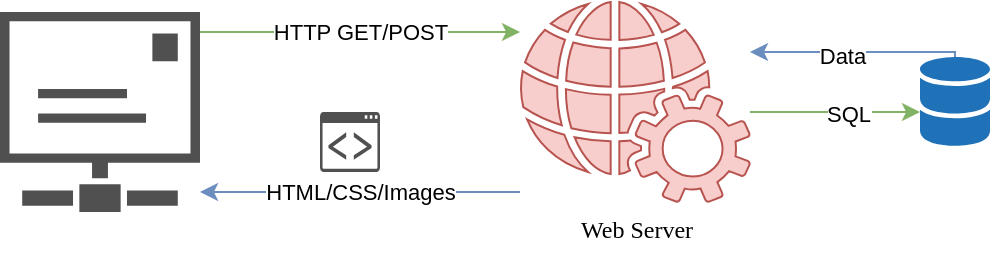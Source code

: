 <mxfile version="24.7.16">
  <diagram name="Page-1" id="UvPdA-vNQ6Osh4VBpfWX">
    <mxGraphModel dx="819" dy="441" grid="1" gridSize="10" guides="1" tooltips="1" connect="1" arrows="1" fold="1" page="1" pageScale="1" pageWidth="850" pageHeight="1100" math="0" shadow="0">
      <root>
        <mxCell id="0" />
        <mxCell id="1" parent="0" />
        <mxCell id="ycfRCCqxJ0xfriM3vxMm-16" value="HTTP GET/POST" style="edgeStyle=orthogonalEdgeStyle;rounded=0;orthogonalLoop=1;jettySize=auto;html=1;fillColor=#d5e8d4;strokeColor=#82b366;" edge="1" parent="1" source="ycfRCCqxJ0xfriM3vxMm-15" target="ycfRCCqxJ0xfriM3vxMm-18">
          <mxGeometry relative="1" as="geometry">
            <mxPoint x="360" y="20" as="targetPoint" />
            <Array as="points">
              <mxPoint x="260" y="20" />
              <mxPoint x="260" y="20" />
            </Array>
          </mxGeometry>
        </mxCell>
        <mxCell id="ycfRCCqxJ0xfriM3vxMm-15" value="" style="sketch=0;pointerEvents=1;shadow=0;dashed=0;html=1;strokeColor=none;fillColor=#505050;labelPosition=center;verticalLabelPosition=bottom;verticalAlign=top;outlineConnect=0;align=center;shape=mxgraph.office.communications.smtp_connector;" vertex="1" parent="1">
          <mxGeometry x="30" y="10" width="100" height="100" as="geometry" />
        </mxCell>
        <mxCell id="ycfRCCqxJ0xfriM3vxMm-17" value="" style="sketch=0;pointerEvents=1;shadow=0;dashed=0;html=1;strokeColor=none;fillColor=#505050;labelPosition=center;verticalLabelPosition=bottom;verticalAlign=top;outlineConnect=0;align=center;shape=mxgraph.office.communications.ucwa_application;" vertex="1" parent="1">
          <mxGeometry x="190" y="60" width="30" height="30" as="geometry" />
        </mxCell>
        <mxCell id="ycfRCCqxJ0xfriM3vxMm-19" value="HTML/CSS/Images" style="edgeStyle=orthogonalEdgeStyle;rounded=0;orthogonalLoop=1;jettySize=auto;html=1;fillColor=#dae8fc;strokeColor=#6c8ebf;" edge="1" parent="1" source="ycfRCCqxJ0xfriM3vxMm-18">
          <mxGeometry relative="1" as="geometry">
            <mxPoint x="395" y="100" as="sourcePoint" />
            <mxPoint x="130" y="100" as="targetPoint" />
            <Array as="points">
              <mxPoint x="330" y="100" />
              <mxPoint x="330" y="100" />
            </Array>
          </mxGeometry>
        </mxCell>
        <mxCell id="ycfRCCqxJ0xfriM3vxMm-27" style="edgeStyle=orthogonalEdgeStyle;rounded=0;orthogonalLoop=1;jettySize=auto;html=1;fillColor=#d5e8d4;strokeColor=#82b366;" edge="1" parent="1" source="ycfRCCqxJ0xfriM3vxMm-18" target="ycfRCCqxJ0xfriM3vxMm-20">
          <mxGeometry relative="1" as="geometry">
            <Array as="points">
              <mxPoint x="430" y="60" />
              <mxPoint x="430" y="60" />
            </Array>
          </mxGeometry>
        </mxCell>
        <mxCell id="ycfRCCqxJ0xfriM3vxMm-28" value="SQL" style="edgeLabel;html=1;align=center;verticalAlign=middle;resizable=0;points=[];" vertex="1" connectable="0" parent="ycfRCCqxJ0xfriM3vxMm-27">
          <mxGeometry x="0.143" y="-1" relative="1" as="geometry">
            <mxPoint as="offset" />
          </mxGeometry>
        </mxCell>
        <mxCell id="ycfRCCqxJ0xfriM3vxMm-18" value="Web Server&lt;div&gt;&lt;br&gt;&lt;/div&gt;" style="sketch=0;pointerEvents=1;shadow=0;dashed=0;html=1;strokeColor=#b85450;fillColor=#f8cecc;labelPosition=center;verticalLabelPosition=bottom;verticalAlign=top;outlineConnect=0;align=center;shape=mxgraph.office.services.web_services;fontFamily=Verdana;" vertex="1" parent="1">
          <mxGeometry x="290" y="5" width="115" height="100" as="geometry" />
        </mxCell>
        <mxCell id="ycfRCCqxJ0xfriM3vxMm-30" style="edgeStyle=orthogonalEdgeStyle;rounded=0;orthogonalLoop=1;jettySize=auto;html=1;fillColor=#dae8fc;strokeColor=#6c8ebf;" edge="1" parent="1" source="ycfRCCqxJ0xfriM3vxMm-20" target="ycfRCCqxJ0xfriM3vxMm-18">
          <mxGeometry relative="1" as="geometry">
            <Array as="points">
              <mxPoint x="508" y="30" />
            </Array>
          </mxGeometry>
        </mxCell>
        <mxCell id="ycfRCCqxJ0xfriM3vxMm-31" value="Data" style="edgeLabel;html=1;align=center;verticalAlign=middle;resizable=0;points=[];" vertex="1" connectable="0" parent="ycfRCCqxJ0xfriM3vxMm-30">
          <mxGeometry x="0.129" y="2" relative="1" as="geometry">
            <mxPoint as="offset" />
          </mxGeometry>
        </mxCell>
        <mxCell id="ycfRCCqxJ0xfriM3vxMm-20" value="" style="sketch=0;shadow=0;dashed=0;html=1;strokeColor=none;labelPosition=center;verticalLabelPosition=bottom;verticalAlign=top;outlineConnect=0;align=center;shape=mxgraph.office.databases.database_mini_2;fillColor=#2072B8;" vertex="1" parent="1">
          <mxGeometry x="490" y="32.5" width="35" height="45" as="geometry" />
        </mxCell>
      </root>
    </mxGraphModel>
  </diagram>
</mxfile>
